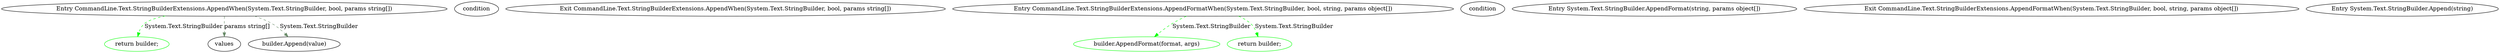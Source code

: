 digraph  {
d4 [cluster="CommandLine.Text.StringBuilderExtensions.AppendWhen(System.Text.StringBuilder, bool, params string[])", color=green, community=0, label="return builder;", prediction=0, span="18-18"];
d0 [cluster="CommandLine.Text.StringBuilderExtensions.AppendWhen(System.Text.StringBuilder, bool, params string[])", label="Entry CommandLine.Text.StringBuilderExtensions.AppendWhen(System.Text.StringBuilder, bool, params string[])", span="9-9"];
d1 [cluster="CommandLine.Text.StringBuilderExtensions.AppendWhen(System.Text.StringBuilder, bool, params string[])", label=condition, span="11-11"];
d2 [cluster="CommandLine.Text.StringBuilderExtensions.AppendWhen(System.Text.StringBuilder, bool, params string[])", label=values, span="13-13"];
d5 [cluster="CommandLine.Text.StringBuilderExtensions.AppendWhen(System.Text.StringBuilder, bool, params string[])", label="Exit CommandLine.Text.StringBuilderExtensions.AppendWhen(System.Text.StringBuilder, bool, params string[])", span="9-9"];
d16 [cluster="CommandLine.Text.StringBuilderExtensions.AppendFormatWhen(System.Text.StringBuilder, bool, string, params object[])", color=green, community=0, label="builder.AppendFormat(format, args)", prediction=1, span="37-37"];
d14 [cluster="CommandLine.Text.StringBuilderExtensions.AppendFormatWhen(System.Text.StringBuilder, bool, string, params object[])", label="Entry CommandLine.Text.StringBuilderExtensions.AppendFormatWhen(System.Text.StringBuilder, bool, string, params object[])", span="33-33"];
d15 [cluster="CommandLine.Text.StringBuilderExtensions.AppendFormatWhen(System.Text.StringBuilder, bool, string, params object[])", label=condition, span="35-35"];
d17 [cluster="CommandLine.Text.StringBuilderExtensions.AppendFormatWhen(System.Text.StringBuilder, bool, string, params object[])", color=green, community=0, label="return builder;", prediction=1, span="39-39"];
d19 [cluster="System.Text.StringBuilder.AppendFormat(string, params object[])", label="Entry System.Text.StringBuilder.AppendFormat(string, params object[])", span="0-0"];
d18 [cluster="CommandLine.Text.StringBuilderExtensions.AppendFormatWhen(System.Text.StringBuilder, bool, string, params object[])", label="Exit CommandLine.Text.StringBuilderExtensions.AppendFormatWhen(System.Text.StringBuilder, bool, string, params object[])", span="33-33"];
d3 [cluster="CommandLine.Text.StringBuilderExtensions.AppendWhen(System.Text.StringBuilder, bool, params string[])", label="builder.Append(value)", span="15-15"];
d6 [cluster="System.Text.StringBuilder.Append(string)", label="Entry System.Text.StringBuilder.Append(string)", span="0-0"];
d0 -> d4  [color=green, key=1, label="System.Text.StringBuilder", style=dashed];
d0 -> d2  [color=darkseagreen4, key=1, label="params string[]", style=dashed];
d0 -> d3  [color=darkseagreen4, key=1, label="System.Text.StringBuilder", style=dashed];
d14 -> d16  [color=green, key=1, label="System.Text.StringBuilder", style=dashed];
d14 -> d17  [color=green, key=1, label="System.Text.StringBuilder", style=dashed];
}
